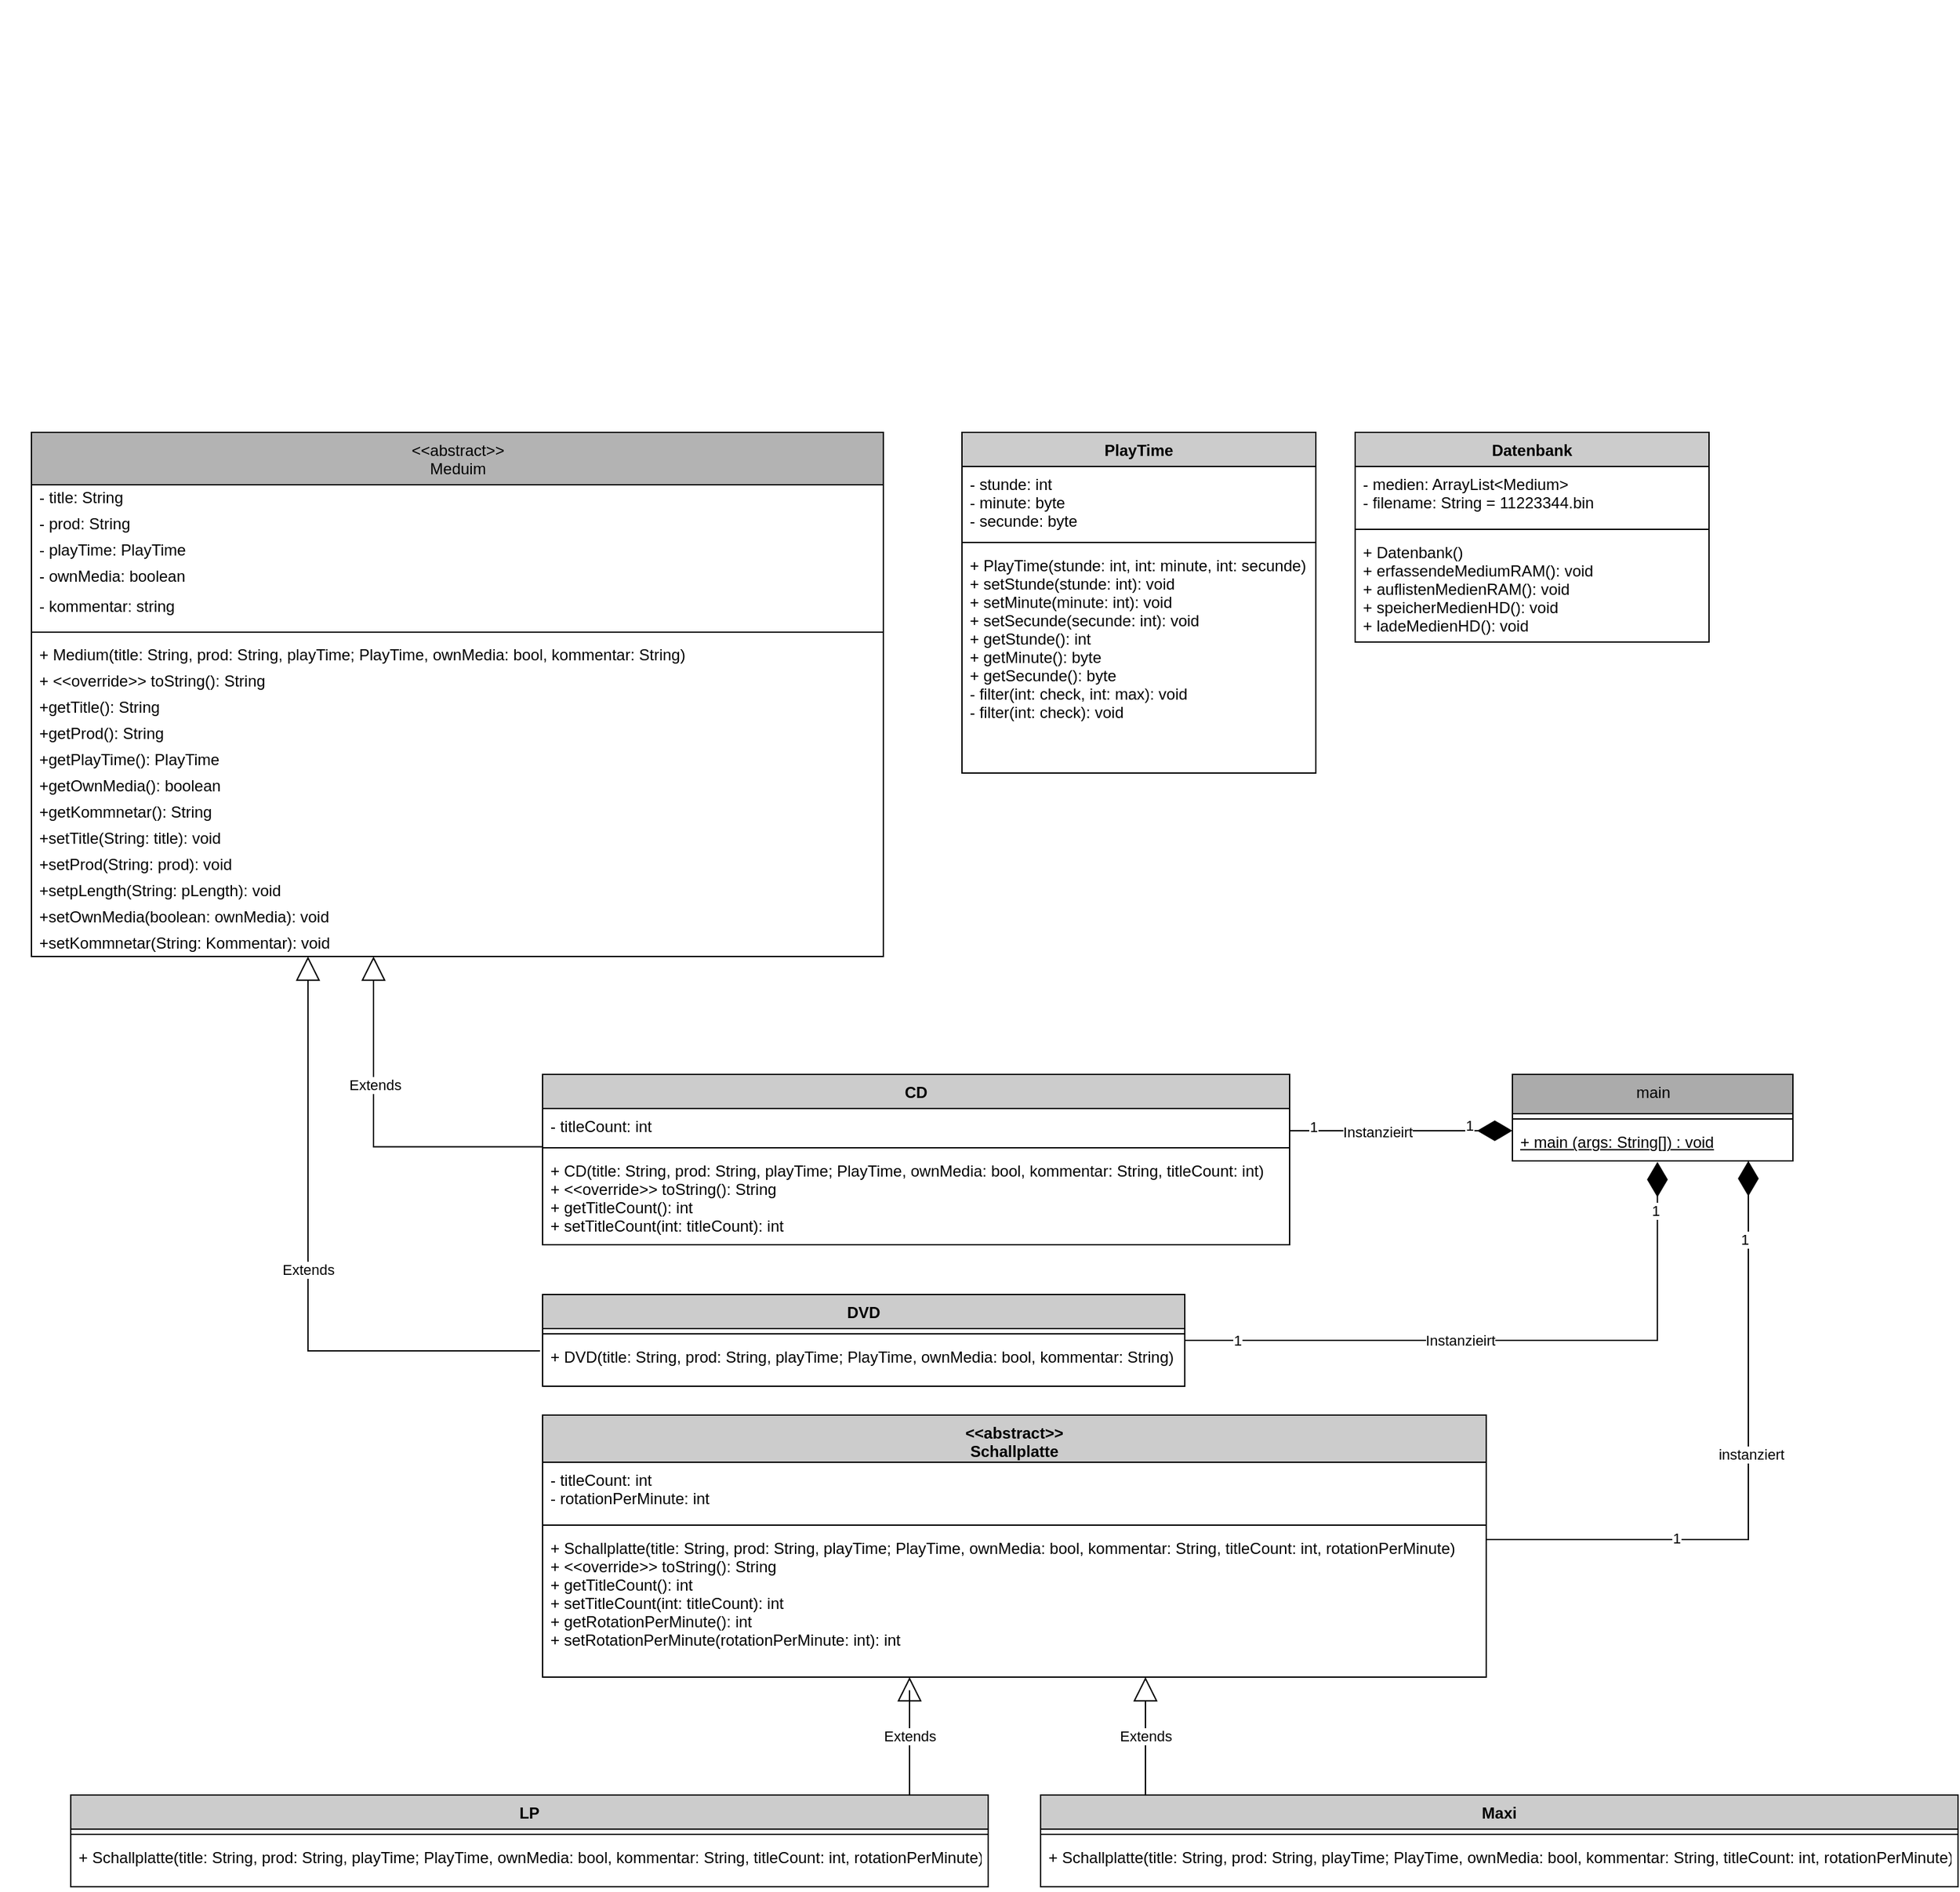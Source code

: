 <mxfile version="20.2.8" type="device" pages="2"><diagram id="cAjiDiW7GOXJw2KNmIxg" name="UML"><mxGraphModel dx="865" dy="534" grid="1" gridSize="10" guides="1" tooltips="1" connect="1" arrows="1" fold="1" page="1" pageScale="1" pageWidth="1654" pageHeight="1169" math="0" shadow="0"><root><mxCell id="0"/><mxCell id="1" parent="0"/><mxCell id="W63O7cQ_hysGyBCPq6EC-1" value="CD" style="swimlane;fontStyle=1;align=center;verticalAlign=top;childLayout=stackLayout;horizontal=1;startSize=26;horizontalStack=0;resizeParent=1;resizeParentMax=0;resizeLast=0;collapsible=1;marginBottom=0;fillColor=#CCCCCC;" parent="1" vertex="1"><mxGeometry x="460" y="850" width="570" height="130" as="geometry"/></mxCell><mxCell id="W63O7cQ_hysGyBCPq6EC-2" value="- titleCount: int" style="text;strokeColor=none;fillColor=none;align=left;verticalAlign=top;spacingLeft=4;spacingRight=4;overflow=hidden;rotatable=0;points=[[0,0.5],[1,0.5]];portConstraint=eastwest;" parent="W63O7cQ_hysGyBCPq6EC-1" vertex="1"><mxGeometry y="26" width="570" height="26" as="geometry"/></mxCell><mxCell id="W63O7cQ_hysGyBCPq6EC-3" value="" style="line;strokeWidth=1;fillColor=none;align=left;verticalAlign=middle;spacingTop=-1;spacingLeft=3;spacingRight=3;rotatable=0;labelPosition=right;points=[];portConstraint=eastwest;strokeColor=inherit;" parent="W63O7cQ_hysGyBCPq6EC-1" vertex="1"><mxGeometry y="52" width="570" height="8" as="geometry"/></mxCell><mxCell id="W63O7cQ_hysGyBCPq6EC-4" value="+ CD(title: String, prod: String, playTime; PlayTime, ownMedia: bool, kommentar: String, titleCount: int)&#10;+ &lt;&lt;override&gt;&gt; toString(): String&#10;+ getTitleCount(): int&#10;+ setTitleCount(int: titleCount): int" style="text;strokeColor=none;fillColor=none;align=left;verticalAlign=top;spacingLeft=4;spacingRight=4;overflow=hidden;rotatable=0;points=[[0,0.5],[1,0.5]];portConstraint=eastwest;" parent="W63O7cQ_hysGyBCPq6EC-1" vertex="1"><mxGeometry y="60" width="570" height="70" as="geometry"/></mxCell><mxCell id="BsL-JGIezjCN9bpJJAwH-9" value="&lt;div style=&quot;margin: 0px; padding: 0px;&quot; class=&quot;ace-line&quot; id=&quot;magicdomid370&quot;&gt;&lt;br&gt;&lt;/div&gt;" style="text;html=1;align=center;verticalAlign=middle;resizable=0;points=[];autosize=1;strokeColor=none;fillColor=none;" parent="1" vertex="1"><mxGeometry x="46" y="30" width="20" height="30" as="geometry"/></mxCell><mxCell id="O9TV7nzdgIgtwIfQCRI5-1" value="main" style="swimlane;fontStyle=0;align=center;verticalAlign=top;childLayout=stackLayout;horizontal=1;startSize=30;horizontalStack=0;resizeParent=1;resizeParentMax=0;resizeLast=0;collapsible=0;marginBottom=0;html=1;fillColor=#ABABAB;" parent="1" vertex="1"><mxGeometry x="1200" y="850" width="214" height="66" as="geometry"/></mxCell><mxCell id="O9TV7nzdgIgtwIfQCRI5-2" value="" style="line;strokeWidth=1;fillColor=none;align=left;verticalAlign=middle;spacingTop=-1;spacingLeft=3;spacingRight=3;rotatable=0;labelPosition=right;points=[];portConstraint=eastwest;" parent="O9TV7nzdgIgtwIfQCRI5-1" vertex="1"><mxGeometry y="30" width="214" height="8" as="geometry"/></mxCell><mxCell id="O9TV7nzdgIgtwIfQCRI5-4" value="&lt;u&gt;+ main (args: String[]) : void&lt;/u&gt;" style="text;html=1;strokeColor=none;fillColor=none;align=left;verticalAlign=middle;spacingLeft=4;spacingRight=4;overflow=hidden;rotatable=0;points=[[0,0.5],[1,0.5]];portConstraint=eastwest;" parent="O9TV7nzdgIgtwIfQCRI5-1" vertex="1"><mxGeometry y="38" width="214" height="28" as="geometry"/></mxCell><mxCell id="O9TV7nzdgIgtwIfQCRI5-5" value="&amp;lt;&amp;lt;abstract&amp;gt;&amp;gt;&lt;br&gt;Meduim" style="swimlane;fontStyle=0;align=center;verticalAlign=top;childLayout=stackLayout;horizontal=1;startSize=40;horizontalStack=0;resizeParent=1;resizeParentMax=0;resizeLast=0;collapsible=0;marginBottom=0;html=1;strokeColor=#000000;fillColor=#B3B3B3;" parent="1" vertex="1"><mxGeometry x="70" y="360" width="650" height="400" as="geometry"/></mxCell><mxCell id="O9TV7nzdgIgtwIfQCRI5-6" value="- title: String" style="text;html=1;strokeColor=none;fillColor=none;align=left;verticalAlign=middle;spacingLeft=4;spacingRight=4;overflow=hidden;rotatable=0;points=[[0,0.5],[1,0.5]];portConstraint=eastwest;" parent="O9TV7nzdgIgtwIfQCRI5-5" vertex="1"><mxGeometry y="40" width="650" height="20" as="geometry"/></mxCell><mxCell id="O9TV7nzdgIgtwIfQCRI5-7" value="- prod: String" style="text;html=1;strokeColor=none;fillColor=none;align=left;verticalAlign=middle;spacingLeft=4;spacingRight=4;overflow=hidden;rotatable=0;points=[[0,0.5],[1,0.5]];portConstraint=eastwest;" parent="O9TV7nzdgIgtwIfQCRI5-5" vertex="1"><mxGeometry y="60" width="650" height="20" as="geometry"/></mxCell><mxCell id="O9TV7nzdgIgtwIfQCRI5-8" value="- playTime: PlayTime" style="text;html=1;strokeColor=none;fillColor=none;align=left;verticalAlign=middle;spacingLeft=4;spacingRight=4;overflow=hidden;rotatable=0;points=[[0,0.5],[1,0.5]];portConstraint=eastwest;" parent="O9TV7nzdgIgtwIfQCRI5-5" vertex="1"><mxGeometry y="80" width="650" height="20" as="geometry"/></mxCell><mxCell id="O9TV7nzdgIgtwIfQCRI5-18" value="- ownMedia: boolean" style="text;html=1;strokeColor=none;fillColor=none;align=left;verticalAlign=middle;spacingLeft=4;spacingRight=4;overflow=hidden;rotatable=0;points=[[0,0.5],[1,0.5]];portConstraint=eastwest;" parent="O9TV7nzdgIgtwIfQCRI5-5" vertex="1"><mxGeometry y="100" width="650" height="20" as="geometry"/></mxCell><mxCell id="O9TV7nzdgIgtwIfQCRI5-9" value="- kommentar: string" style="text;html=1;strokeColor=none;fillColor=none;align=left;verticalAlign=middle;spacingLeft=4;spacingRight=4;overflow=hidden;rotatable=0;points=[[0,0.5],[1,0.5]];portConstraint=eastwest;" parent="O9TV7nzdgIgtwIfQCRI5-5" vertex="1"><mxGeometry y="120" width="650" height="25" as="geometry"/></mxCell><mxCell id="O9TV7nzdgIgtwIfQCRI5-10" value="" style="line;strokeWidth=1;fillColor=none;align=left;verticalAlign=middle;spacingTop=-1;spacingLeft=3;spacingRight=3;rotatable=0;labelPosition=right;points=[];portConstraint=eastwest;" parent="O9TV7nzdgIgtwIfQCRI5-5" vertex="1"><mxGeometry y="145" width="650" height="15" as="geometry"/></mxCell><mxCell id="O9TV7nzdgIgtwIfQCRI5-11" value="+ Medium(title: String, prod: String, playTime; PlayTime, ownMedia: bool, kommentar: String)" style="text;html=1;strokeColor=none;fillColor=none;align=left;verticalAlign=middle;spacingLeft=4;spacingRight=4;overflow=hidden;rotatable=0;points=[[0,0.5],[1,0.5]];portConstraint=eastwest;" parent="O9TV7nzdgIgtwIfQCRI5-5" vertex="1"><mxGeometry y="160" width="650" height="20" as="geometry"/></mxCell><mxCell id="O9TV7nzdgIgtwIfQCRI5-12" value="+ &amp;lt;&amp;lt;override&amp;gt;&amp;gt; toString(): String" style="text;html=1;strokeColor=none;fillColor=none;align=left;verticalAlign=middle;spacingLeft=4;spacingRight=4;overflow=hidden;rotatable=0;points=[[0,0.5],[1,0.5]];portConstraint=eastwest;" parent="O9TV7nzdgIgtwIfQCRI5-5" vertex="1"><mxGeometry y="180" width="650" height="20" as="geometry"/></mxCell><mxCell id="D8Faemy_mXlVzOhe_dQR-1" value="+getTitle(): String" style="text;html=1;strokeColor=none;fillColor=none;align=left;verticalAlign=middle;spacingLeft=4;spacingRight=4;overflow=hidden;rotatable=0;points=[[0,0.5],[1,0.5]];portConstraint=eastwest;" parent="O9TV7nzdgIgtwIfQCRI5-5" vertex="1"><mxGeometry y="200" width="650" height="20" as="geometry"/></mxCell><mxCell id="D8Faemy_mXlVzOhe_dQR-2" value="+getProd(): String" style="text;html=1;strokeColor=none;fillColor=none;align=left;verticalAlign=middle;spacingLeft=4;spacingRight=4;overflow=hidden;rotatable=0;points=[[0,0.5],[1,0.5]];portConstraint=eastwest;" parent="O9TV7nzdgIgtwIfQCRI5-5" vertex="1"><mxGeometry y="220" width="650" height="20" as="geometry"/></mxCell><mxCell id="D8Faemy_mXlVzOhe_dQR-3" value="+getPlayTime(): PlayTime" style="text;html=1;strokeColor=none;fillColor=none;align=left;verticalAlign=middle;spacingLeft=4;spacingRight=4;overflow=hidden;rotatable=0;points=[[0,0.5],[1,0.5]];portConstraint=eastwest;" parent="O9TV7nzdgIgtwIfQCRI5-5" vertex="1"><mxGeometry y="240" width="650" height="20" as="geometry"/></mxCell><mxCell id="D8Faemy_mXlVzOhe_dQR-4" value="+getOwnMedia(): boolean" style="text;html=1;strokeColor=none;fillColor=none;align=left;verticalAlign=middle;spacingLeft=4;spacingRight=4;overflow=hidden;rotatable=0;points=[[0,0.5],[1,0.5]];portConstraint=eastwest;" parent="O9TV7nzdgIgtwIfQCRI5-5" vertex="1"><mxGeometry y="260" width="650" height="20" as="geometry"/></mxCell><mxCell id="D8Faemy_mXlVzOhe_dQR-5" value="+getKommnetar(): String" style="text;html=1;strokeColor=none;fillColor=none;align=left;verticalAlign=middle;spacingLeft=4;spacingRight=4;overflow=hidden;rotatable=0;points=[[0,0.5],[1,0.5]];portConstraint=eastwest;" parent="O9TV7nzdgIgtwIfQCRI5-5" vertex="1"><mxGeometry y="280" width="650" height="20" as="geometry"/></mxCell><mxCell id="fB-3Qvjp0PxGqgK_HLrT-1" value="+setTitle(String: title): void" style="text;html=1;strokeColor=none;fillColor=none;align=left;verticalAlign=middle;spacingLeft=4;spacingRight=4;overflow=hidden;rotatable=0;points=[[0,0.5],[1,0.5]];portConstraint=eastwest;" parent="O9TV7nzdgIgtwIfQCRI5-5" vertex="1"><mxGeometry y="300" width="650" height="20" as="geometry"/></mxCell><mxCell id="D8Faemy_mXlVzOhe_dQR-7" value="+setProd(String: prod): void" style="text;html=1;strokeColor=none;fillColor=none;align=left;verticalAlign=middle;spacingLeft=4;spacingRight=4;overflow=hidden;rotatable=0;points=[[0,0.5],[1,0.5]];portConstraint=eastwest;" parent="O9TV7nzdgIgtwIfQCRI5-5" vertex="1"><mxGeometry y="320" width="650" height="20" as="geometry"/></mxCell><mxCell id="fB-3Qvjp0PxGqgK_HLrT-2" value="+setpLength(String: pLength): void" style="text;html=1;strokeColor=none;fillColor=none;align=left;verticalAlign=middle;spacingLeft=4;spacingRight=4;overflow=hidden;rotatable=0;points=[[0,0.5],[1,0.5]];portConstraint=eastwest;" parent="O9TV7nzdgIgtwIfQCRI5-5" vertex="1"><mxGeometry y="340" width="650" height="20" as="geometry"/></mxCell><mxCell id="fB-3Qvjp0PxGqgK_HLrT-3" value="+setOwnMedia(boolean: ownMedia): void" style="text;html=1;strokeColor=none;fillColor=none;align=left;verticalAlign=middle;spacingLeft=4;spacingRight=4;overflow=hidden;rotatable=0;points=[[0,0.5],[1,0.5]];portConstraint=eastwest;" parent="O9TV7nzdgIgtwIfQCRI5-5" vertex="1"><mxGeometry y="360" width="650" height="20" as="geometry"/></mxCell><mxCell id="fB-3Qvjp0PxGqgK_HLrT-4" value="+setKommnetar(String: Kommentar): void" style="text;html=1;strokeColor=none;fillColor=none;align=left;verticalAlign=middle;spacingLeft=4;spacingRight=4;overflow=hidden;rotatable=0;points=[[0,0.5],[1,0.5]];portConstraint=eastwest;" parent="O9TV7nzdgIgtwIfQCRI5-5" vertex="1"><mxGeometry y="380" width="650" height="20" as="geometry"/></mxCell><mxCell id="PwGp_-WgAjASfH67K7YZ-1" value="DVD" style="swimlane;fontStyle=1;align=center;verticalAlign=top;childLayout=stackLayout;horizontal=1;startSize=26;horizontalStack=0;resizeParent=1;resizeParentMax=0;resizeLast=0;collapsible=1;marginBottom=0;fillColor=#CCCCCC;" parent="1" vertex="1"><mxGeometry x="460" y="1018" width="490" height="70" as="geometry"/></mxCell><mxCell id="PwGp_-WgAjASfH67K7YZ-3" value="" style="line;strokeWidth=1;fillColor=none;align=left;verticalAlign=middle;spacingTop=-1;spacingLeft=3;spacingRight=3;rotatable=0;labelPosition=right;points=[];portConstraint=eastwest;strokeColor=inherit;" parent="PwGp_-WgAjASfH67K7YZ-1" vertex="1"><mxGeometry y="26" width="490" height="8" as="geometry"/></mxCell><mxCell id="PwGp_-WgAjASfH67K7YZ-4" value="+ DVD(title: String, prod: String, playTime; PlayTime, ownMedia: bool, kommentar: String)" style="text;strokeColor=none;fillColor=none;align=left;verticalAlign=top;spacingLeft=4;spacingRight=4;overflow=hidden;rotatable=0;points=[[0,0.5],[1,0.5]];portConstraint=eastwest;" parent="PwGp_-WgAjASfH67K7YZ-1" vertex="1"><mxGeometry y="34" width="490" height="36" as="geometry"/></mxCell><mxCell id="PAsK1uP5rdTCTgZ9ivWH-2" value="Extends" style="endArrow=block;endSize=16;endFill=0;html=1;rounded=0;edgeStyle=orthogonalEdgeStyle;exitX=0;exitY=-0.068;exitDx=0;exitDy=0;exitPerimeter=0;" parent="1" source="W63O7cQ_hysGyBCPq6EC-4" target="O9TV7nzdgIgtwIfQCRI5-5" edge="1"><mxGeometry x="0.278" y="-1" width="160" relative="1" as="geometry"><mxPoint x="330" y="920" as="sourcePoint"/><mxPoint x="330" y="850" as="targetPoint"/><Array as="points"><mxPoint x="331" y="905"/></Array><mxPoint y="-1" as="offset"/></mxGeometry></mxCell><mxCell id="mz-ogD8JzNk9kuIB2tIU-1" value="Extends" style="endArrow=block;endSize=16;endFill=0;html=1;rounded=0;exitX=-0.004;exitY=0.25;exitDx=0;exitDy=0;exitPerimeter=0;edgeStyle=orthogonalEdgeStyle;" parent="1" source="PwGp_-WgAjASfH67K7YZ-4" target="O9TV7nzdgIgtwIfQCRI5-5" edge="1"><mxGeometry width="160" relative="1" as="geometry"><mxPoint x="60" y="1010" as="sourcePoint"/><mxPoint x="220" y="1010" as="targetPoint"/><Array as="points"><mxPoint x="281" y="1061"/></Array></mxGeometry></mxCell><mxCell id="-Uan3WWR-pFj-t9ROItv-1" value="PlayTime" style="swimlane;fontStyle=1;align=center;verticalAlign=top;childLayout=stackLayout;horizontal=1;startSize=26;horizontalStack=0;resizeParent=1;resizeParentMax=0;resizeLast=0;collapsible=1;marginBottom=0;fillColor=#CCCCCC;" parent="1" vertex="1"><mxGeometry x="780" y="360" width="270" height="260" as="geometry"/></mxCell><mxCell id="-Uan3WWR-pFj-t9ROItv-2" value="- stunde: int&#10;- minute: byte&#10;- secunde: byte" style="text;strokeColor=none;fillColor=none;align=left;verticalAlign=top;spacingLeft=4;spacingRight=4;overflow=hidden;rotatable=0;points=[[0,0.5],[1,0.5]];portConstraint=eastwest;" parent="-Uan3WWR-pFj-t9ROItv-1" vertex="1"><mxGeometry y="26" width="270" height="54" as="geometry"/></mxCell><mxCell id="-Uan3WWR-pFj-t9ROItv-3" value="" style="line;strokeWidth=1;fillColor=none;align=left;verticalAlign=middle;spacingTop=-1;spacingLeft=3;spacingRight=3;rotatable=0;labelPosition=right;points=[];portConstraint=eastwest;strokeColor=inherit;" parent="-Uan3WWR-pFj-t9ROItv-1" vertex="1"><mxGeometry y="80" width="270" height="8" as="geometry"/></mxCell><mxCell id="-Uan3WWR-pFj-t9ROItv-4" value="+ PlayTime(stunde: int, int: minute, int: secunde)&#10;+ setStunde(stunde: int): void&#10;+ setMinute(minute: int): void&#10;+ setSecunde(secunde: int): void&#10;+ getStunde(): int&#10;+ getMinute(): byte&#10;+ getSecunde(): byte&#10;- filter(int: check, int: max): void&#10;- filter(int: check): void" style="text;strokeColor=none;fillColor=none;align=left;verticalAlign=top;spacingLeft=4;spacingRight=4;overflow=hidden;rotatable=0;points=[[0,0.5],[1,0.5]];portConstraint=eastwest;" parent="-Uan3WWR-pFj-t9ROItv-1" vertex="1"><mxGeometry y="88" width="270" height="172" as="geometry"/></mxCell><mxCell id="9EHVZJaR57g5RGTxNpcC-4" value="" style="endArrow=diamondThin;endFill=1;endSize=24;html=1;rounded=0;edgeStyle=orthogonalEdgeStyle;exitX=1;exitY=0.5;exitDx=0;exitDy=0;" parent="1" source="W63O7cQ_hysGyBCPq6EC-2" target="O9TV7nzdgIgtwIfQCRI5-1" edge="1"><mxGeometry width="160" relative="1" as="geometry"><mxPoint x="1120" y="780.0" as="sourcePoint"/><mxPoint x="1120" y="930" as="targetPoint"/><Array as="points"><mxPoint x="1030" y="893"/></Array></mxGeometry></mxCell><mxCell id="ayl4xDfM21VAWv5djFl9-1" value="Instanzieirt" style="edgeLabel;html=1;align=center;verticalAlign=middle;resizable=0;points=[];" parent="9EHVZJaR57g5RGTxNpcC-4" vertex="1" connectable="0"><mxGeometry x="-0.182" y="-1" relative="1" as="geometry"><mxPoint as="offset"/></mxGeometry></mxCell><mxCell id="9EHVZJaR57g5RGTxNpcC-5" value="" style="endArrow=diamondThin;endFill=1;endSize=24;html=1;rounded=0;edgeStyle=orthogonalEdgeStyle;entryX=0.517;entryY=1.027;entryDx=0;entryDy=0;entryPerimeter=0;" parent="1" source="PwGp_-WgAjASfH67K7YZ-1" target="O9TV7nzdgIgtwIfQCRI5-4" edge="1"><mxGeometry width="160" relative="1" as="geometry"><mxPoint x="1160" y="1000.0" as="sourcePoint"/><mxPoint x="1250" y="1030" as="targetPoint"/><Array as="points"><mxPoint x="1311" y="1053"/></Array></mxGeometry></mxCell><mxCell id="ayl4xDfM21VAWv5djFl9-2" value="Instanzieirt" style="edgeLabel;html=1;align=center;verticalAlign=middle;resizable=0;points=[];" parent="1" vertex="1" connectable="0"><mxGeometry x="1159.999" y="1052.997" as="geometry"/></mxCell><mxCell id="ayl4xDfM21VAWv5djFl9-3" value="1" style="edgeLabel;html=1;align=center;verticalAlign=middle;resizable=0;points=[];" parent="1" vertex="1" connectable="0"><mxGeometry x="989.999" y="1052.997" as="geometry"/></mxCell><mxCell id="ayl4xDfM21VAWv5djFl9-4" value="1" style="edgeLabel;html=1;align=center;verticalAlign=middle;resizable=0;points=[];" parent="1" vertex="1" connectable="0"><mxGeometry x="999.999" y="1062.997" as="geometry"><mxPoint x="309" y="-109" as="offset"/></mxGeometry></mxCell><mxCell id="ayl4xDfM21VAWv5djFl9-6" value="1" style="edgeLabel;html=1;align=center;verticalAlign=middle;resizable=0;points=[];" parent="1" vertex="1" connectable="0"><mxGeometry x="1119.999" y="899.997" as="geometry"><mxPoint x="47" y="-11" as="offset"/></mxGeometry></mxCell><mxCell id="ayl4xDfM21VAWv5djFl9-7" value="1" style="edgeLabel;html=1;align=center;verticalAlign=middle;resizable=0;points=[];" parent="1" vertex="1" connectable="0"><mxGeometry x="989.999" y="889.997" as="geometry"><mxPoint x="58" as="offset"/></mxGeometry></mxCell><mxCell id="NrKoA7J1HoMTbo9qXbS2-1" value="&lt;&lt;abstract&gt;&gt;&#10;Schallplatte" style="swimlane;fontStyle=1;align=center;verticalAlign=top;childLayout=stackLayout;horizontal=1;startSize=36;horizontalStack=0;resizeParent=1;resizeParentMax=0;resizeLast=0;collapsible=1;marginBottom=0;fillColor=#CCCCCC;" parent="1" vertex="1"><mxGeometry x="460" y="1110" width="720" height="200" as="geometry"/></mxCell><mxCell id="NrKoA7J1HoMTbo9qXbS2-2" value="- titleCount: int&#10;- rotationPerMinute: int" style="text;strokeColor=none;fillColor=none;align=left;verticalAlign=top;spacingLeft=4;spacingRight=4;overflow=hidden;rotatable=0;points=[[0,0.5],[1,0.5]];portConstraint=eastwest;" parent="NrKoA7J1HoMTbo9qXbS2-1" vertex="1"><mxGeometry y="36" width="720" height="44" as="geometry"/></mxCell><mxCell id="NrKoA7J1HoMTbo9qXbS2-3" value="" style="line;strokeWidth=1;fillColor=none;align=left;verticalAlign=middle;spacingTop=-1;spacingLeft=3;spacingRight=3;rotatable=0;labelPosition=right;points=[];portConstraint=eastwest;strokeColor=inherit;" parent="NrKoA7J1HoMTbo9qXbS2-1" vertex="1"><mxGeometry y="80" width="720" height="8" as="geometry"/></mxCell><mxCell id="NrKoA7J1HoMTbo9qXbS2-4" value="+ Schallplatte(title: String, prod: String, playTime; PlayTime, ownMedia: bool, kommentar: String, titleCount: int, rotationPerMinute)&#10;+ &lt;&lt;override&gt;&gt; toString(): String&#10;+ getTitleCount(): int&#10;+ setTitleCount(int: titleCount): int&#10;+ getRotationPerMinute(): int&#10;+ setRotationPerMinute(rotationPerMinute: int): int" style="text;strokeColor=none;fillColor=none;align=left;verticalAlign=top;spacingLeft=4;spacingRight=4;overflow=hidden;rotatable=0;points=[[0,0.5],[1,0.5]];portConstraint=eastwest;" parent="NrKoA7J1HoMTbo9qXbS2-1" vertex="1"><mxGeometry y="88" width="720" height="112" as="geometry"/></mxCell><mxCell id="NrKoA7J1HoMTbo9qXbS2-5" value="LP" style="swimlane;fontStyle=1;align=center;verticalAlign=top;childLayout=stackLayout;horizontal=1;startSize=26;horizontalStack=0;resizeParent=1;resizeParentMax=0;resizeLast=0;collapsible=1;marginBottom=0;fillColor=#CCCCCC;" parent="1" vertex="1"><mxGeometry x="100" y="1400" width="700" height="70" as="geometry"/></mxCell><mxCell id="NrKoA7J1HoMTbo9qXbS2-6" value="" style="line;strokeWidth=1;fillColor=none;align=left;verticalAlign=middle;spacingTop=-1;spacingLeft=3;spacingRight=3;rotatable=0;labelPosition=right;points=[];portConstraint=eastwest;strokeColor=inherit;" parent="NrKoA7J1HoMTbo9qXbS2-5" vertex="1"><mxGeometry y="26" width="700" height="8" as="geometry"/></mxCell><mxCell id="NrKoA7J1HoMTbo9qXbS2-7" value="+ Schallplatte(title: String, prod: String, playTime; PlayTime, ownMedia: bool, kommentar: String, titleCount: int, rotationPerMinute)" style="text;strokeColor=none;fillColor=none;align=left;verticalAlign=top;spacingLeft=4;spacingRight=4;overflow=hidden;rotatable=0;points=[[0,0.5],[1,0.5]];portConstraint=eastwest;" parent="NrKoA7J1HoMTbo9qXbS2-5" vertex="1"><mxGeometry y="34" width="700" height="36" as="geometry"/></mxCell><mxCell id="NrKoA7J1HoMTbo9qXbS2-8" value="Maxi" style="swimlane;fontStyle=1;align=center;verticalAlign=top;childLayout=stackLayout;horizontal=1;startSize=26;horizontalStack=0;resizeParent=1;resizeParentMax=0;resizeLast=0;collapsible=1;marginBottom=0;fillColor=#CCCCCC;" parent="1" vertex="1"><mxGeometry x="840" y="1400" width="700" height="70" as="geometry"/></mxCell><mxCell id="NrKoA7J1HoMTbo9qXbS2-9" value="" style="line;strokeWidth=1;fillColor=none;align=left;verticalAlign=middle;spacingTop=-1;spacingLeft=3;spacingRight=3;rotatable=0;labelPosition=right;points=[];portConstraint=eastwest;strokeColor=inherit;" parent="NrKoA7J1HoMTbo9qXbS2-8" vertex="1"><mxGeometry y="26" width="700" height="8" as="geometry"/></mxCell><mxCell id="NrKoA7J1HoMTbo9qXbS2-10" value="+ Schallplatte(title: String, prod: String, playTime; PlayTime, ownMedia: bool, kommentar: String, titleCount: int, rotationPerMinute)" style="text;strokeColor=none;fillColor=none;align=left;verticalAlign=top;spacingLeft=4;spacingRight=4;overflow=hidden;rotatable=0;points=[[0,0.5],[1,0.5]];portConstraint=eastwest;" parent="NrKoA7J1HoMTbo9qXbS2-8" vertex="1"><mxGeometry y="34" width="700" height="36" as="geometry"/></mxCell><mxCell id="NrKoA7J1HoMTbo9qXbS2-11" value="Extends" style="endArrow=block;endSize=16;endFill=0;html=1;rounded=0;edgeStyle=orthogonalEdgeStyle;" parent="1" source="NrKoA7J1HoMTbo9qXbS2-8" target="NrKoA7J1HoMTbo9qXbS2-1" edge="1"><mxGeometry width="160" relative="1" as="geometry"><mxPoint x="970" y="1370" as="sourcePoint"/><mxPoint x="1130" y="1370" as="targetPoint"/><Array as="points"><mxPoint x="920" y="1390"/><mxPoint x="920" y="1390"/></Array></mxGeometry></mxCell><mxCell id="NrKoA7J1HoMTbo9qXbS2-12" value="Extends" style="endArrow=block;endSize=16;endFill=0;html=1;rounded=0;edgeStyle=orthogonalEdgeStyle;" parent="1" source="NrKoA7J1HoMTbo9qXbS2-5" target="NrKoA7J1HoMTbo9qXbS2-1" edge="1"><mxGeometry width="160" relative="1" as="geometry"><mxPoint x="740" y="1410" as="sourcePoint"/><mxPoint x="470" y="1310" as="targetPoint"/><Array as="points"><mxPoint x="740" y="1320"/><mxPoint x="740" y="1320"/></Array></mxGeometry></mxCell><mxCell id="NrKoA7J1HoMTbo9qXbS2-13" value="" style="endArrow=diamondThin;endFill=1;endSize=24;html=1;rounded=0;edgeStyle=orthogonalEdgeStyle;" parent="1" source="NrKoA7J1HoMTbo9qXbS2-1" target="O9TV7nzdgIgtwIfQCRI5-1" edge="1"><mxGeometry width="160" relative="1" as="geometry"><mxPoint x="1254" y="1220" as="sourcePoint"/><mxPoint x="1480" y="1190" as="targetPoint"/><Array as="points"><mxPoint x="1380" y="1205"/></Array></mxGeometry></mxCell><mxCell id="NrKoA7J1HoMTbo9qXbS2-14" value="instanziert" style="edgeLabel;html=1;align=center;verticalAlign=middle;resizable=0;points=[];" parent="NrKoA7J1HoMTbo9qXbS2-13" vertex="1" connectable="0"><mxGeometry x="0.083" y="-2" relative="1" as="geometry"><mxPoint as="offset"/></mxGeometry></mxCell><mxCell id="NrKoA7J1HoMTbo9qXbS2-15" value="1" style="edgeLabel;html=1;align=center;verticalAlign=middle;resizable=0;points=[];" parent="NrKoA7J1HoMTbo9qXbS2-13" vertex="1" connectable="0"><mxGeometry x="-0.407" y="1" relative="1" as="geometry"><mxPoint as="offset"/></mxGeometry></mxCell><mxCell id="NrKoA7J1HoMTbo9qXbS2-16" value="1" style="edgeLabel;html=1;align=center;verticalAlign=middle;resizable=0;points=[];" parent="NrKoA7J1HoMTbo9qXbS2-13" vertex="1" connectable="0"><mxGeometry x="0.757" y="3" relative="1" as="geometry"><mxPoint as="offset"/></mxGeometry></mxCell><mxCell id="gnpLls_8Meq3To9xMwKQ-1" value="Datenbank" style="swimlane;fontStyle=1;align=center;verticalAlign=top;childLayout=stackLayout;horizontal=1;startSize=26;horizontalStack=0;resizeParent=1;resizeParentMax=0;resizeLast=0;collapsible=1;marginBottom=0;fillColor=#CCCCCC;" vertex="1" parent="1"><mxGeometry x="1080" y="360" width="270" height="160" as="geometry"/></mxCell><mxCell id="gnpLls_8Meq3To9xMwKQ-2" value="- medien: ArrayList&lt;Medium&gt;&#10;- filename: String = 11223344.bin" style="text;strokeColor=none;fillColor=none;align=left;verticalAlign=top;spacingLeft=4;spacingRight=4;overflow=hidden;rotatable=0;points=[[0,0.5],[1,0.5]];portConstraint=eastwest;" vertex="1" parent="gnpLls_8Meq3To9xMwKQ-1"><mxGeometry y="26" width="270" height="44" as="geometry"/></mxCell><mxCell id="gnpLls_8Meq3To9xMwKQ-3" value="" style="line;strokeWidth=1;fillColor=none;align=left;verticalAlign=middle;spacingTop=-1;spacingLeft=3;spacingRight=3;rotatable=0;labelPosition=right;points=[];portConstraint=eastwest;strokeColor=inherit;" vertex="1" parent="gnpLls_8Meq3To9xMwKQ-1"><mxGeometry y="70" width="270" height="8" as="geometry"/></mxCell><mxCell id="gnpLls_8Meq3To9xMwKQ-4" value="+ Datenbank()&#10;+ erfassendeMediumRAM(): void&#10;+ auflistenMedienRAM(): void&#10;+ speicherMedienHD(): void&#10;+ ladeMedienHD(): void" style="text;strokeColor=none;fillColor=none;align=left;verticalAlign=top;spacingLeft=4;spacingRight=4;overflow=hidden;rotatable=0;points=[[0,0.5],[1,0.5]];portConstraint=eastwest;" vertex="1" parent="gnpLls_8Meq3To9xMwKQ-1"><mxGeometry y="78" width="270" height="82" as="geometry"/></mxCell></root></mxGraphModel></diagram><diagram id="zAvAkPZg_gER5zJNGDPg" name="UseCase"><mxGraphModel dx="1037" dy="641" grid="1" gridSize="10" guides="1" tooltips="1" connect="1" arrows="1" fold="1" page="1" pageScale="1" pageWidth="413" pageHeight="583" math="0" shadow="0"><root><mxCell id="0"/><mxCell id="1" parent="0"/><mxCell id="xfTPsvaGmYLP4WnK40qB-2" value="" style="rounded=0;whiteSpace=wrap;html=1;" parent="1" vertex="1"><mxGeometry x="168" y="210" width="182" height="210" as="geometry"/></mxCell><mxCell id="xfTPsvaGmYLP4WnK40qB-4" value="" style="edgeStyle=orthogonalEdgeStyle;rounded=0;orthogonalLoop=1;jettySize=auto;html=1;endArrow=none;endFill=0;" parent="1" source="xfTPsvaGmYLP4WnK40qB-1" target="xfTPsvaGmYLP4WnK40qB-3" edge="1"><mxGeometry relative="1" as="geometry"/></mxCell><mxCell id="7-kseBMIU0tFfSXPrIKK-2" style="rounded=0;orthogonalLoop=1;jettySize=auto;html=1;entryX=0;entryY=0.5;entryDx=0;entryDy=0;endArrow=none;endFill=0;" edge="1" parent="1" source="xfTPsvaGmYLP4WnK40qB-1" target="7-kseBMIU0tFfSXPrIKK-1"><mxGeometry relative="1" as="geometry"/></mxCell><mxCell id="xfTPsvaGmYLP4WnK40qB-1" value="&lt;div&gt;Main&lt;/div&gt;&lt;div&gt;&lt;br&gt;&lt;/div&gt;" style="shape=umlActor;verticalLabelPosition=bottom;verticalAlign=top;html=1;outlineConnect=0;" parent="1" vertex="1"><mxGeometry x="60" y="235" width="30" height="60" as="geometry"/></mxCell><mxCell id="xfTPsvaGmYLP4WnK40qB-3" value="&lt;font style=&quot;font-size: 13px;&quot;&gt;&lt;span style=&quot;color: rgb(0, 0, 0); font-family: sans-serif; font-style: normal; font-variant-ligatures: normal; font-variant-caps: normal; font-weight: 400; letter-spacing: normal; text-align: center; text-indent: 0px; text-transform: none; word-spacing: 0px; -webkit-text-stroke-width: 0px; background-color: rgb(248, 249, 250); text-decoration-thickness: initial; text-decoration-style: initial; text-decoration-color: initial; display: inline !important; float: none;&quot;&gt;instanziiert CD&lt;/span&gt;&lt;/font&gt;" style="ellipse;whiteSpace=wrap;html=1;" parent="1" vertex="1"><mxGeometry x="190" y="225" width="140" height="80" as="geometry"/></mxCell><mxCell id="7-kseBMIU0tFfSXPrIKK-1" value="&lt;font style=&quot;font-size: 13px;&quot;&gt;&lt;span style=&quot;color: rgb(0, 0, 0); font-family: sans-serif; font-style: normal; font-variant-ligatures: normal; font-variant-caps: normal; font-weight: 400; letter-spacing: normal; text-align: center; text-indent: 0px; text-transform: none; word-spacing: 0px; -webkit-text-stroke-width: 0px; background-color: rgb(248, 249, 250); text-decoration-thickness: initial; text-decoration-style: initial; text-decoration-color: initial; display: inline !important; float: none;&quot;&gt;instanziiert DVD&lt;/span&gt;&lt;/font&gt;" style="ellipse;whiteSpace=wrap;html=1;" vertex="1" parent="1"><mxGeometry x="189" y="320" width="140" height="80" as="geometry"/></mxCell></root></mxGraphModel></diagram></mxfile>
